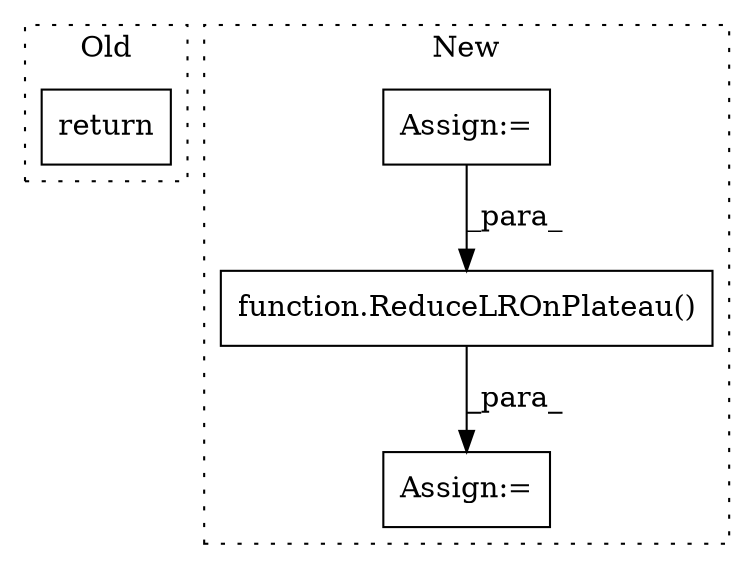 digraph G {
subgraph cluster0 {
1 [label="return" a="93" s="4852" l="7" shape="box"];
label = "Old";
style="dotted";
}
subgraph cluster1 {
2 [label="function.ReduceLROnPlateau()" a="75" s="4478,4505" l="18,40" shape="box"];
3 [label="Assign:=" a="68" s="4475" l="3" shape="box"];
4 [label="Assign:=" a="68" s="4387" l="3" shape="box"];
label = "New";
style="dotted";
}
2 -> 3 [label="_para_"];
4 -> 2 [label="_para_"];
}